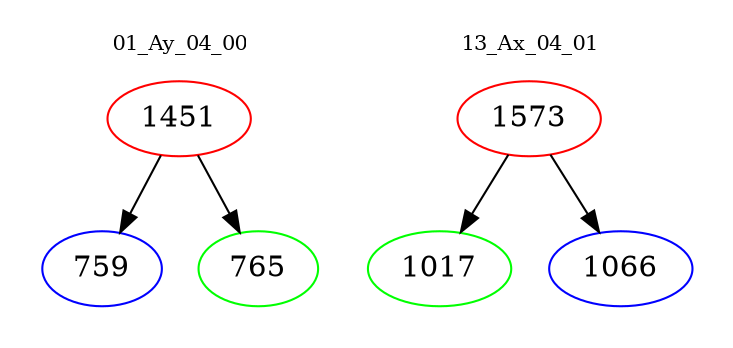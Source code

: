 digraph{
subgraph cluster_0 {
color = white
label = "01_Ay_04_00";
fontsize=10;
T0_1451 [label="1451", color="red"]
T0_1451 -> T0_759 [color="black"]
T0_759 [label="759", color="blue"]
T0_1451 -> T0_765 [color="black"]
T0_765 [label="765", color="green"]
}
subgraph cluster_1 {
color = white
label = "13_Ax_04_01";
fontsize=10;
T1_1573 [label="1573", color="red"]
T1_1573 -> T1_1017 [color="black"]
T1_1017 [label="1017", color="green"]
T1_1573 -> T1_1066 [color="black"]
T1_1066 [label="1066", color="blue"]
}
}
